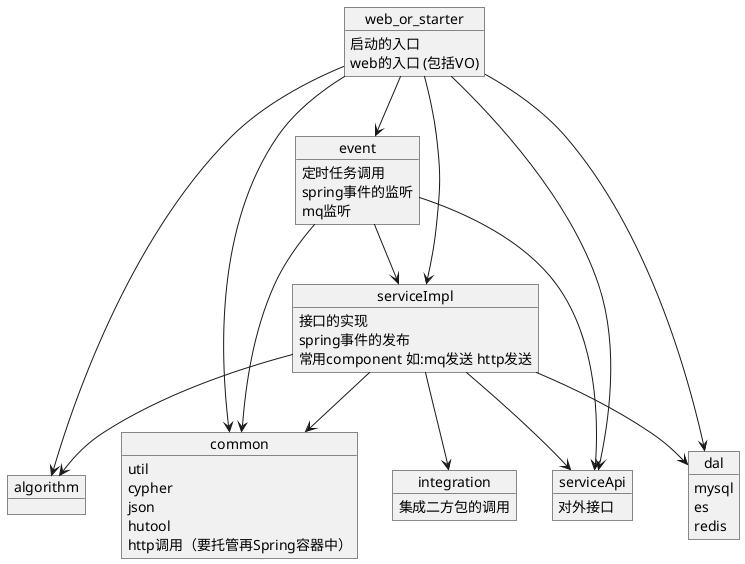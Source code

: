 @startuml
object algorithm
object integration{
    集成二方包的调用
}
object common{
util
cypher
json
hutool
http调用（要托管再Spring容器中）
}
object event{
定时任务调用

spring事件的监听
mq监听
}
object serviceApi{
对外接口
}
object serviceImpl{
接口的实现
spring事件的发布
常用component 如:mq发送 http发送
}
object dal{
mysql
es
redis
}
object web_or_starter{
启动的入口
web的入口 (包括VO)
}

web_or_starter --> dal
web_or_starter --> serviceApi
web_or_starter --> serviceImpl
web_or_starter --> event
web_or_starter --> common
web_or_starter --> algorithm

serviceImpl --> serviceApi
serviceImpl --> dal
serviceImpl --> common
serviceImpl --> algorithm
serviceImpl --> integration

event --> serviceApi
event --> serviceImpl
event --> common


@enduml
